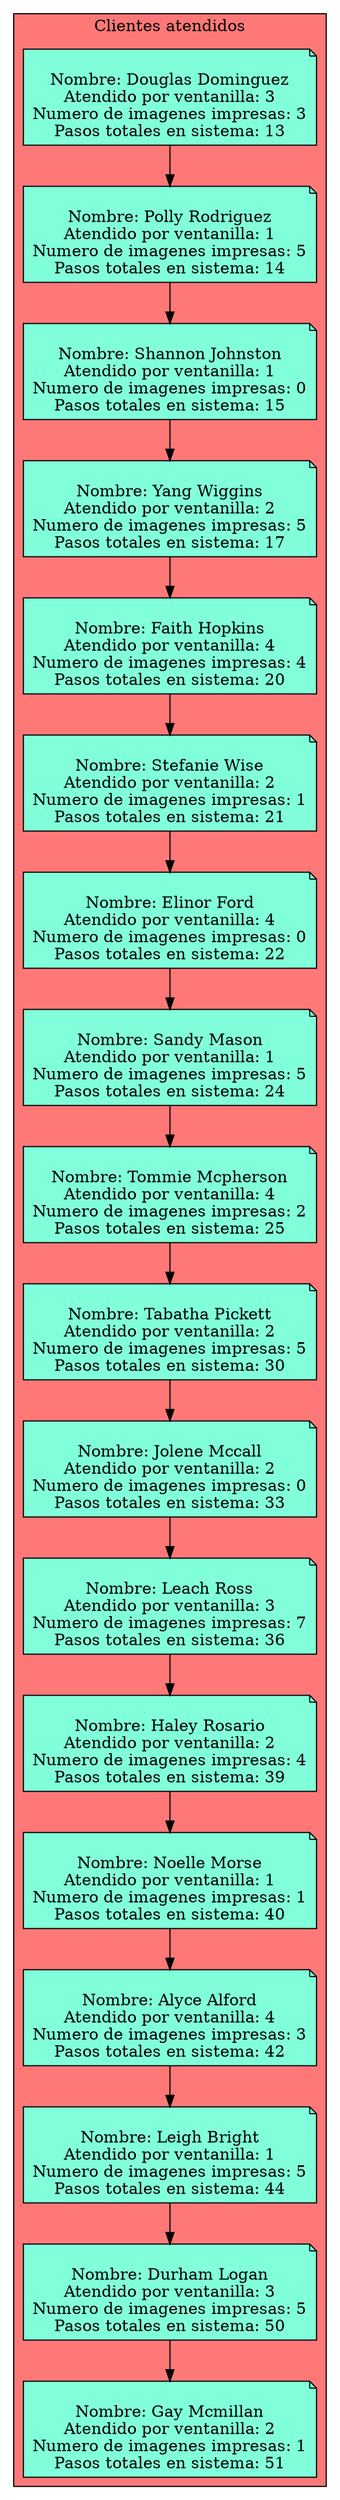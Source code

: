 digraph L {
node[shape=note fillcolor="#A181FF" style =filled]
subgraph cluster_p{
    label= " Clientes atendidos "
    bgcolor = "#FF7878"
Nodo1525919705[label="
Nombre: Douglas Dominguez
Atendido por ventanilla: 3
Numero de imagenes impresas: 3
Pasos totales en sistema: 13",fillcolor="#81FFDA"]
Nodo1332668132[label="
Nombre: Polly Rodriguez
Atendido por ventanilla: 1
Numero de imagenes impresas: 5
Pasos totales en sistema: 14",fillcolor="#81FFDA"]
Nodo6519275[label="
Nombre: Shannon Johnston
Atendido por ventanilla: 1
Numero de imagenes impresas: 0
Pasos totales en sistema: 15",fillcolor="#81FFDA"]
Nodo1818544933[label="
Nombre: Yang Wiggins
Atendido por ventanilla: 2
Numero de imagenes impresas: 5
Pasos totales en sistema: 17",fillcolor="#81FFDA"]
Nodo1962826816[label="
Nombre: Faith Hopkins
Atendido por ventanilla: 4
Numero de imagenes impresas: 4
Pasos totales en sistema: 20",fillcolor="#81FFDA"]
Nodo371439501[label="
Nombre: Stefanie Wise
Atendido por ventanilla: 2
Numero de imagenes impresas: 1
Pasos totales en sistema: 21",fillcolor="#81FFDA"]
Nodo2012993836[label="
Nombre: Elinor Ford
Atendido por ventanilla: 4
Numero de imagenes impresas: 0
Pasos totales en sistema: 22",fillcolor="#81FFDA"]
Nodo691690486[label="
Nombre: Sandy Mason
Atendido por ventanilla: 1
Numero de imagenes impresas: 5
Pasos totales en sistema: 24",fillcolor="#81FFDA"]
Nodo1008315045[label="
Nombre: Tommie Mcpherson
Atendido por ventanilla: 4
Numero de imagenes impresas: 2
Pasos totales en sistema: 25",fillcolor="#81FFDA"]
Nodo119358627[label="
Nombre: Tabatha Pickett
Atendido por ventanilla: 2
Numero de imagenes impresas: 5
Pasos totales en sistema: 30",fillcolor="#81FFDA"]
Nodo1798219673[label="
Nombre: Jolene Mccall
Atendido por ventanilla: 2
Numero de imagenes impresas: 0
Pasos totales en sistema: 33",fillcolor="#81FFDA"]
Nodo1010953501[label="
Nombre: Leach Ross
Atendido por ventanilla: 3
Numero de imagenes impresas: 7
Pasos totales en sistema: 36",fillcolor="#81FFDA"]
Nodo522553046[label="
Nombre: Haley Rosario
Atendido por ventanilla: 2
Numero de imagenes impresas: 4
Pasos totales en sistema: 39",fillcolor="#81FFDA"]
Nodo328827614[label="
Nombre: Noelle Morse
Atendido por ventanilla: 1
Numero de imagenes impresas: 1
Pasos totales en sistema: 40",fillcolor="#81FFDA"]
Nodo530653666[label="
Nombre: Alyce Alford
Atendido por ventanilla: 4
Numero de imagenes impresas: 3
Pasos totales en sistema: 42",fillcolor="#81FFDA"]
Nodo1006094903[label="
Nombre: Leigh Bright
Atendido por ventanilla: 1
Numero de imagenes impresas: 5
Pasos totales en sistema: 44",fillcolor="#81FFDA"]
Nodo1766145591[label="
Nombre: Durham Logan
Atendido por ventanilla: 3
Numero de imagenes impresas: 5
Pasos totales en sistema: 50",fillcolor="#81FFDA"]
Nodo1074389766[label="
Nombre: Gay Mcmillan
Atendido por ventanilla: 2
Numero de imagenes impresas: 1
Pasos totales en sistema: 51",fillcolor="#81FFDA"]
Nodo1525919705 -> Nodo1332668132
Nodo1332668132 -> Nodo6519275
Nodo6519275 -> Nodo1818544933
Nodo1818544933 -> Nodo1962826816
Nodo1962826816 -> Nodo371439501
Nodo371439501 -> Nodo2012993836
Nodo2012993836 -> Nodo691690486
Nodo691690486 -> Nodo1008315045
Nodo1008315045 -> Nodo119358627
Nodo119358627 -> Nodo1798219673
Nodo1798219673 -> Nodo1010953501
Nodo1010953501 -> Nodo522553046
Nodo522553046 -> Nodo328827614
Nodo328827614 -> Nodo530653666
Nodo530653666 -> Nodo1006094903
Nodo1006094903 -> Nodo1766145591
Nodo1766145591 -> Nodo1074389766
}}